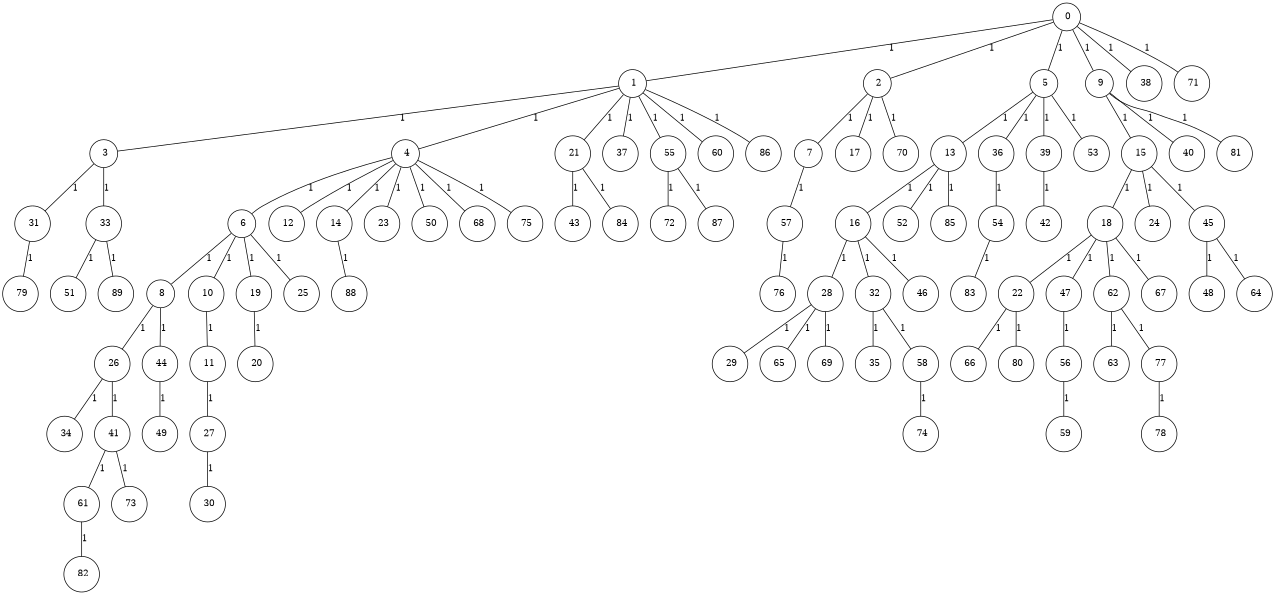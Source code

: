 graph G {
size="8.5,11;"
ratio = "expand;"
fixedsize="true;"
overlap="scale;"
node[shape=circle,width=.12,hight=.12,fontsize=12]
edge[fontsize=12]

0[label=" 0" color=black, pos="0.22974785,1.9925061!"];
1[label=" 1" color=black, pos="0.66797764,2.1027824!"];
2[label=" 2" color=black, pos="1.6648271,2.6755734!"];
3[label=" 3" color=black, pos="1.0617098,0.15101205!"];
4[label=" 4" color=black, pos="0.63129951,2.8559131!"];
5[label=" 5" color=black, pos="2.6148106,0.056989752!"];
6[label=" 6" color=black, pos="0.49603414,0.90740685!"];
7[label=" 7" color=black, pos="1.6979899,0.41619135!"];
8[label=" 8" color=black, pos="1.8165337,0.87696669!"];
9[label=" 9" color=black, pos="0.50489725,2.7156899!"];
10[label=" 10" color=black, pos="1.9493258,0.51976834!"];
11[label=" 11" color=black, pos="2.0191647,1.9430898!"];
12[label=" 12" color=black, pos="0.53584805,2.8164863!"];
13[label=" 13" color=black, pos="2.9383739,0.022678538!"];
14[label=" 14" color=black, pos="2.005307,2.1925274!"];
15[label=" 15" color=black, pos="2.7191571,0.63103457!"];
16[label=" 16" color=black, pos="1.0174162,0.020202124!"];
17[label=" 17" color=black, pos="1.4877503,2.6920378!"];
18[label=" 18" color=black, pos="1.1271553,1.4481117!"];
19[label=" 19" color=black, pos="1.8825865,0.79678431!"];
20[label=" 20" color=black, pos="1.1902045,2.5690933!"];
21[label=" 21" color=black, pos="0.48674661,2.5629864!"];
22[label=" 22" color=black, pos="1.5218572,2.1953504!"];
23[label=" 23" color=black, pos="2.3642325,0.77670503!"];
24[label=" 24" color=black, pos="1.3343862,1.9039621!"];
25[label=" 25" color=black, pos="0.53279917,1.2592127!"];
26[label=" 26" color=black, pos="1.807806,0.80627454!"];
27[label=" 27" color=black, pos="0.098526035,2.1088271!"];
28[label=" 28" color=black, pos="1.2163294,1.417309!"];
29[label=" 29" color=black, pos="1.2696922,2.1951296!"];
30[label=" 30" color=black, pos="0.7358092,2.0325636!"];
31[label=" 31" color=black, pos="1.216865,2.4816903!"];
32[label=" 32" color=black, pos="0.6061758,0.37338784!"];
33[label=" 33" color=black, pos="1.9816523,0.79892945!"];
34[label=" 34" color=black, pos="2.339925,1.4798508!"];
35[label=" 35" color=black, pos="0.20826283,2.7271816!"];
36[label=" 36" color=black, pos="0.26659829,1.1276683!"];
37[label=" 37" color=black, pos="2.124786,2.3278398!"];
38[label=" 38" color=black, pos="0.71327799,0.96063693!"];
39[label=" 39" color=black, pos="2.1696721,0.48139426!"];
40[label=" 40" color=black, pos="2.8279797,1.9148229!"];
41[label=" 41" color=black, pos="0.48738265,2.5990902!"];
42[label=" 42" color=black, pos="1.3189563,0.2657587!"];
43[label=" 43" color=black, pos="1.667619,0.95181139!"];
44[label=" 44" color=black, pos="2.137431,1.4705077!"];
45[label=" 45" color=black, pos="0.40227765,2.1228122!"];
46[label=" 46" color=black, pos="1.158751,1.0456986!"];
47[label=" 47" color=black, pos="0.52577646,0.104271!"];
48[label=" 48" color=black, pos="1.381875,2.1633881!"];
49[label=" 49" color=black, pos="1.7328462,2.6965653!"];
50[label=" 50" color=black, pos="0.84141939,2.5790216!"];
51[label=" 51" color=black, pos="2.9552643,0.44325562!"];
52[label=" 52" color=black, pos="0.61031269,1.3549123!"];
53[label=" 53" color=black, pos="0.7121109,0.12814599!"];
54[label=" 54" color=black, pos="0.56117373,2.199285!"];
55[label=" 55" color=black, pos="2.7009375,2.4407063!"];
56[label=" 56" color=black, pos="2.3226499,2.9520702!"];
57[label=" 57" color=black, pos="2.3665727,0.10729854!"];
58[label=" 58" color=black, pos="0.61095951,2.7170305!"];
59[label=" 59" color=black, pos="1.2171531,2.6589191!"];
60[label=" 60" color=black, pos="2.0740495,2.8400562!"];
61[label=" 61" color=black, pos="0.49155597,2.6570223!"];
62[label=" 62" color=black, pos="0.14204678,1.1396799!"];
63[label=" 63" color=black, pos="2.1598633,0.92579685!"];
64[label=" 64" color=black, pos="1.1844806,1.5380093!"];
65[label=" 65" color=black, pos="0.52650254,0.75904547!"];
66[label=" 66" color=black, pos="2.3316279,1.7036859!"];
67[label=" 67" color=black, pos="0.63636207,0.37624686!"];
68[label=" 68" color=black, pos="2.3764365,2.4965719!"];
69[label=" 69" color=black, pos="2.1845052,1.9207221!"];
70[label=" 70" color=black, pos="2.0099014,0.16953625!"];
71[label=" 71" color=black, pos="0.64078819,0.65227789!"];
72[label=" 72" color=black, pos="0.97320014,0.37632213!"];
73[label=" 73" color=black, pos="2.8355949,2.6371647!"];
74[label=" 74" color=black, pos="1.6114436,0.71600392!"];
75[label=" 75" color=black, pos="0.70345565,2.9582171!"];
76[label=" 76" color=black, pos="2.3085538,0.94788454!"];
77[label=" 77" color=black, pos="1.6083832,1.8196109!"];
78[label=" 78" color=black, pos="2.9290087,2.7880493!"];
79[label=" 79" color=black, pos="2.0844802,2.3950656!"];
80[label=" 80" color=black, pos="1.6306143,0.55738305!"];
81[label=" 81" color=black, pos="2.9067554,0.63343212!"];
82[label=" 82" color=black, pos="0.5353984,0.76600456!"];
83[label=" 83" color=black, pos="1.4416868,0.31874617!"];
84[label=" 84" color=black, pos="1.1790107,2.2432996!"];
85[label=" 85" color=black, pos="0.13523738,2.4056785!"];
86[label=" 86" color=black, pos="0.052057587,1.6340429!"];
87[label=" 87" color=black, pos="1.6340549,2.1942182!"];
88[label=" 88" color=black, pos="1.8004963,0.73087846!"];
89[label=" 89" color=black, pos="2.946149,1.2254506!"];
0--1[label="1"]
0--2[label="1"]
0--5[label="1"]
0--9[label="1"]
0--38[label="1"]
0--71[label="1"]
1--3[label="1"]
1--4[label="1"]
1--21[label="1"]
1--37[label="1"]
1--55[label="1"]
1--60[label="1"]
1--86[label="1"]
2--7[label="1"]
2--17[label="1"]
2--70[label="1"]
3--31[label="1"]
3--33[label="1"]
4--6[label="1"]
4--12[label="1"]
4--14[label="1"]
4--23[label="1"]
4--50[label="1"]
4--68[label="1"]
4--75[label="1"]
5--13[label="1"]
5--36[label="1"]
5--39[label="1"]
5--53[label="1"]
6--8[label="1"]
6--10[label="1"]
6--19[label="1"]
6--25[label="1"]
7--57[label="1"]
8--26[label="1"]
8--44[label="1"]
9--15[label="1"]
9--40[label="1"]
9--81[label="1"]
10--11[label="1"]
11--27[label="1"]
13--16[label="1"]
13--52[label="1"]
13--85[label="1"]
14--88[label="1"]
15--18[label="1"]
15--24[label="1"]
15--45[label="1"]
16--28[label="1"]
16--32[label="1"]
16--46[label="1"]
18--22[label="1"]
18--47[label="1"]
18--62[label="1"]
18--67[label="1"]
19--20[label="1"]
21--43[label="1"]
21--84[label="1"]
22--66[label="1"]
22--80[label="1"]
26--34[label="1"]
26--41[label="1"]
27--30[label="1"]
28--29[label="1"]
28--65[label="1"]
28--69[label="1"]
31--79[label="1"]
32--35[label="1"]
32--58[label="1"]
33--51[label="1"]
33--89[label="1"]
36--54[label="1"]
39--42[label="1"]
41--61[label="1"]
41--73[label="1"]
44--49[label="1"]
45--48[label="1"]
45--64[label="1"]
47--56[label="1"]
54--83[label="1"]
55--72[label="1"]
55--87[label="1"]
56--59[label="1"]
57--76[label="1"]
58--74[label="1"]
61--82[label="1"]
62--63[label="1"]
62--77[label="1"]
77--78[label="1"]

}
